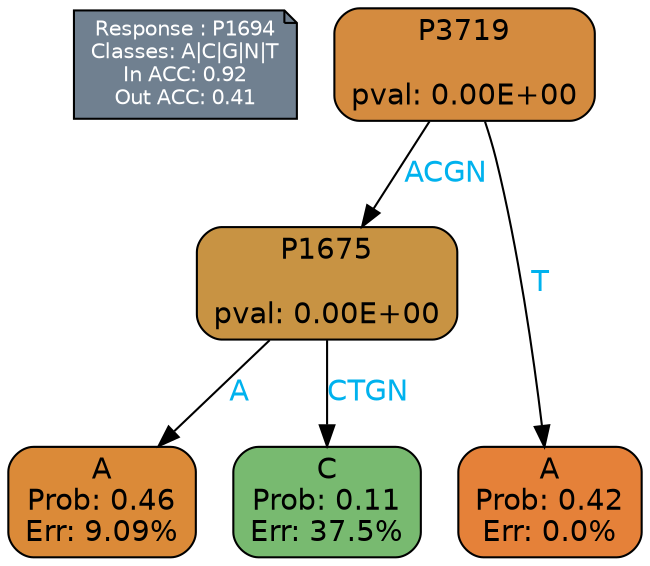 digraph Tree {
node [shape=box, style="filled, rounded", color="black", fontname=helvetica] ;
graph [ranksep=equally, splines=polylines, bgcolor=transparent, dpi=600] ;
edge [fontname=helvetica] ;
LEGEND [label="Response : P1694
Classes: A|C|G|N|T
In ACC: 0.92
Out ACC: 0.41
",shape=note,align=left,style=filled,fillcolor="slategray",fontcolor="white",fontsize=10];1 [label="P3719

pval: 0.00E+00", fillcolor="#d48b3f"] ;
2 [label="P1675

pval: 0.00E+00", fillcolor="#c89343"] ;
3 [label="A
Prob: 0.46
Err: 9.09%", fillcolor="#db8a38"] ;
4 [label="C
Prob: 0.11
Err: 37.5%", fillcolor="#78ba70"] ;
5 [label="A
Prob: 0.42
Err: 0.0%", fillcolor="#e58139"] ;
1 -> 2 [label="ACGN",fontcolor=deepskyblue2] ;
1 -> 5 [label="T",fontcolor=deepskyblue2] ;
2 -> 3 [label="A",fontcolor=deepskyblue2] ;
2 -> 4 [label="CTGN",fontcolor=deepskyblue2] ;
{rank = same; 3;4;5;}{rank = same; LEGEND;1;}}